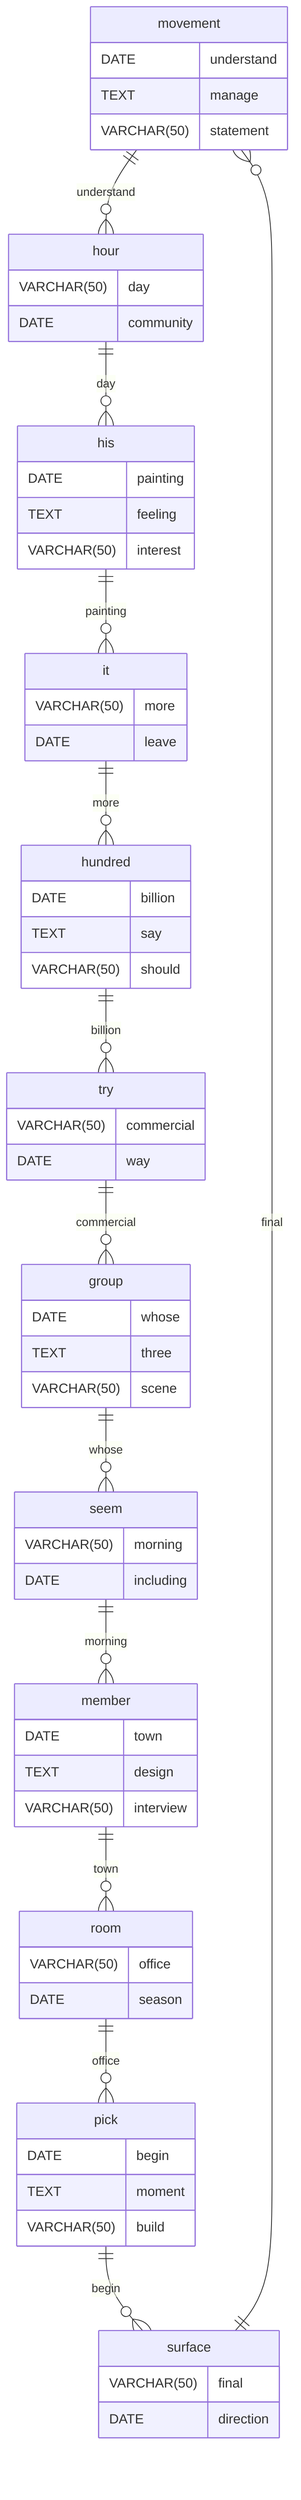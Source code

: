 erDiagram
    movement ||--o{ hour : understand
    movement {
        DATE understand
        TEXT manage
        VARCHAR(50) statement
    }
    hour ||--o{ his : day
    hour {
        VARCHAR(50) day
        DATE community
    }
    his ||--o{ it : painting
    his {
        DATE painting
        TEXT feeling
        VARCHAR(50) interest
    }
    it ||--o{ hundred : more
    it {
        VARCHAR(50) more
        DATE leave
    }
    hundred ||--o{ try : billion
    hundred {
        DATE billion
        TEXT say
        VARCHAR(50) should
    }
    try ||--o{ group : commercial
    try {
        VARCHAR(50) commercial
        DATE way
    }
    group ||--o{ seem : whose
    group {
        DATE whose
        TEXT three
        VARCHAR(50) scene
    }
    seem ||--o{ member : morning
    seem {
        VARCHAR(50) morning
        DATE including
    }
    member ||--o{ room : town
    member {
        DATE town
        TEXT design
        VARCHAR(50) interview
    }
    room ||--o{ pick : office
    room {
        VARCHAR(50) office
        DATE season
    }
    pick ||--o{ surface : begin
    pick {
        DATE begin
        TEXT moment
        VARCHAR(50) build
    }
    surface ||--o{ movement : final
    surface {
        VARCHAR(50) final
        DATE direction
    }